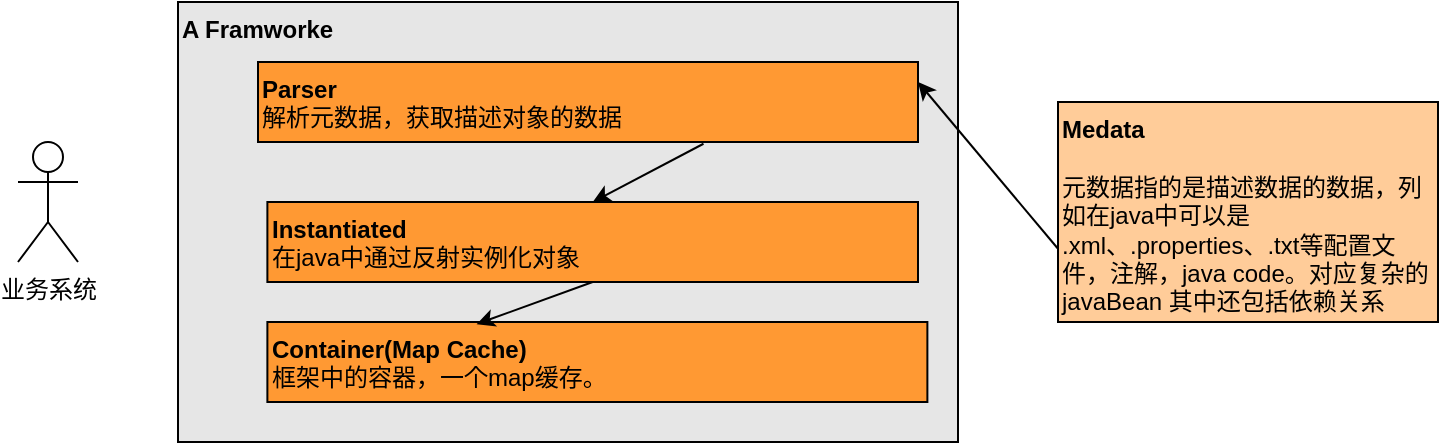 <mxfile version="20.2.7" type="github">
  <diagram id="TegdglvorsQ1xGJPAm7N" name="Page-1">
    <mxGraphModel dx="942" dy="634" grid="1" gridSize="10" guides="1" tooltips="1" connect="1" arrows="1" fold="1" page="1" pageScale="1" pageWidth="827" pageHeight="1169" math="0" shadow="0">
      <root>
        <mxCell id="0" />
        <mxCell id="1" parent="0" />
        <mxCell id="k0R_6Jwa_f2LtwrwoXMr-1" value="&lt;b&gt;A Framworke&lt;/b&gt;" style="rounded=0;whiteSpace=wrap;html=1;align=left;verticalAlign=top;labelBackgroundColor=none;fillColor=#E6E6E6;" vertex="1" parent="1">
          <mxGeometry x="160" y="190" width="390" height="220" as="geometry" />
        </mxCell>
        <mxCell id="k0R_6Jwa_f2LtwrwoXMr-2" value="&lt;b&gt;Medata&lt;/b&gt;&lt;br&gt;&lt;br&gt;元数据指的是描述数据的数据，列如在java中可以是 .xml、.properties、.txt等配置文件，注解，java code。对应复杂的javaBean 其中还包括依赖关系" style="rounded=0;whiteSpace=wrap;html=1;verticalAlign=top;align=left;labelBackgroundColor=none;fillColor=#FFCC99;" vertex="1" parent="1">
          <mxGeometry x="600" y="240" width="190" height="110" as="geometry" />
        </mxCell>
        <mxCell id="k0R_6Jwa_f2LtwrwoXMr-4" value="&lt;b&gt;Parser&lt;/b&gt;&lt;br&gt;解析元数据，获取描述对象的数据" style="rounded=0;whiteSpace=wrap;html=1;verticalAlign=top;align=left;fillColor=#FF9933;" vertex="1" parent="1">
          <mxGeometry x="200" y="220" width="330" height="40" as="geometry" />
        </mxCell>
        <mxCell id="k0R_6Jwa_f2LtwrwoXMr-6" value="业务系统" style="shape=umlActor;html=1;verticalLabelPosition=bottom;verticalAlign=top;align=center;" vertex="1" parent="1">
          <mxGeometry x="80" y="260" width="30" height="60" as="geometry" />
        </mxCell>
        <mxCell id="k0R_6Jwa_f2LtwrwoXMr-8" value="" style="endArrow=classic;html=1;rounded=0;exitX=0;exitY=0.667;exitDx=0;exitDy=0;exitPerimeter=0;entryX=1;entryY=0.25;entryDx=0;entryDy=0;" edge="1" parent="1" source="k0R_6Jwa_f2LtwrwoXMr-2" target="k0R_6Jwa_f2LtwrwoXMr-4">
          <mxGeometry width="50" height="50" relative="1" as="geometry">
            <mxPoint x="570" y="320" as="sourcePoint" />
            <mxPoint x="620" y="270" as="targetPoint" />
          </mxGeometry>
        </mxCell>
        <mxCell id="k0R_6Jwa_f2LtwrwoXMr-10" value="&lt;b&gt;Container(Map Cache)&lt;/b&gt;&lt;br&gt;框架中的容器，一个map缓存。" style="rounded=0;whiteSpace=wrap;html=1;align=left;verticalAlign=top;labelBackgroundColor=none;fillColor=#FF9933;" vertex="1" parent="1">
          <mxGeometry x="204.69" y="350" width="330" height="40" as="geometry" />
        </mxCell>
        <mxCell id="k0R_6Jwa_f2LtwrwoXMr-11" value="" style="endArrow=classic;html=1;rounded=0;entryX=0.5;entryY=0;entryDx=0;entryDy=0;exitX=0.675;exitY=1.022;exitDx=0;exitDy=0;exitPerimeter=0;" edge="1" parent="1" source="k0R_6Jwa_f2LtwrwoXMr-4" target="k0R_6Jwa_f2LtwrwoXMr-19">
          <mxGeometry width="50" height="50" relative="1" as="geometry">
            <mxPoint x="380" y="250" as="sourcePoint" />
            <mxPoint x="359.995" y="317.5" as="targetPoint" />
          </mxGeometry>
        </mxCell>
        <mxCell id="k0R_6Jwa_f2LtwrwoXMr-19" value="&lt;span style=&quot;font-family: Arial, sans-serif; font-size: 12px; text-align: justify;&quot;&gt;&lt;b style=&quot;font-size: 12px;&quot;&gt;Instantiated&lt;/b&gt;&lt;br style=&quot;font-size: 12px;&quot;&gt;在java中通过反射实例化对象&lt;br style=&quot;font-size: 12px;&quot;&gt;&lt;/span&gt;" style="rounded=0;whiteSpace=wrap;html=1;labelBackgroundColor=none;fontSize=12;fontColor=#000000;strokeColor=#000000;fillColor=#FF9933;align=left;verticalAlign=top;" vertex="1" parent="1">
          <mxGeometry x="204.69" y="290" width="325.31" height="40" as="geometry" />
        </mxCell>
        <mxCell id="k0R_6Jwa_f2LtwrwoXMr-20" value="" style="endArrow=classic;html=1;rounded=0;fontSize=12;fontColor=#000000;exitX=0.5;exitY=1;exitDx=0;exitDy=0;entryX=0.317;entryY=0.027;entryDx=0;entryDy=0;entryPerimeter=0;" edge="1" parent="1" source="k0R_6Jwa_f2LtwrwoXMr-19" target="k0R_6Jwa_f2LtwrwoXMr-10">
          <mxGeometry width="50" height="50" relative="1" as="geometry">
            <mxPoint x="300" y="450" as="sourcePoint" />
            <mxPoint x="350" y="400" as="targetPoint" />
          </mxGeometry>
        </mxCell>
      </root>
    </mxGraphModel>
  </diagram>
</mxfile>
